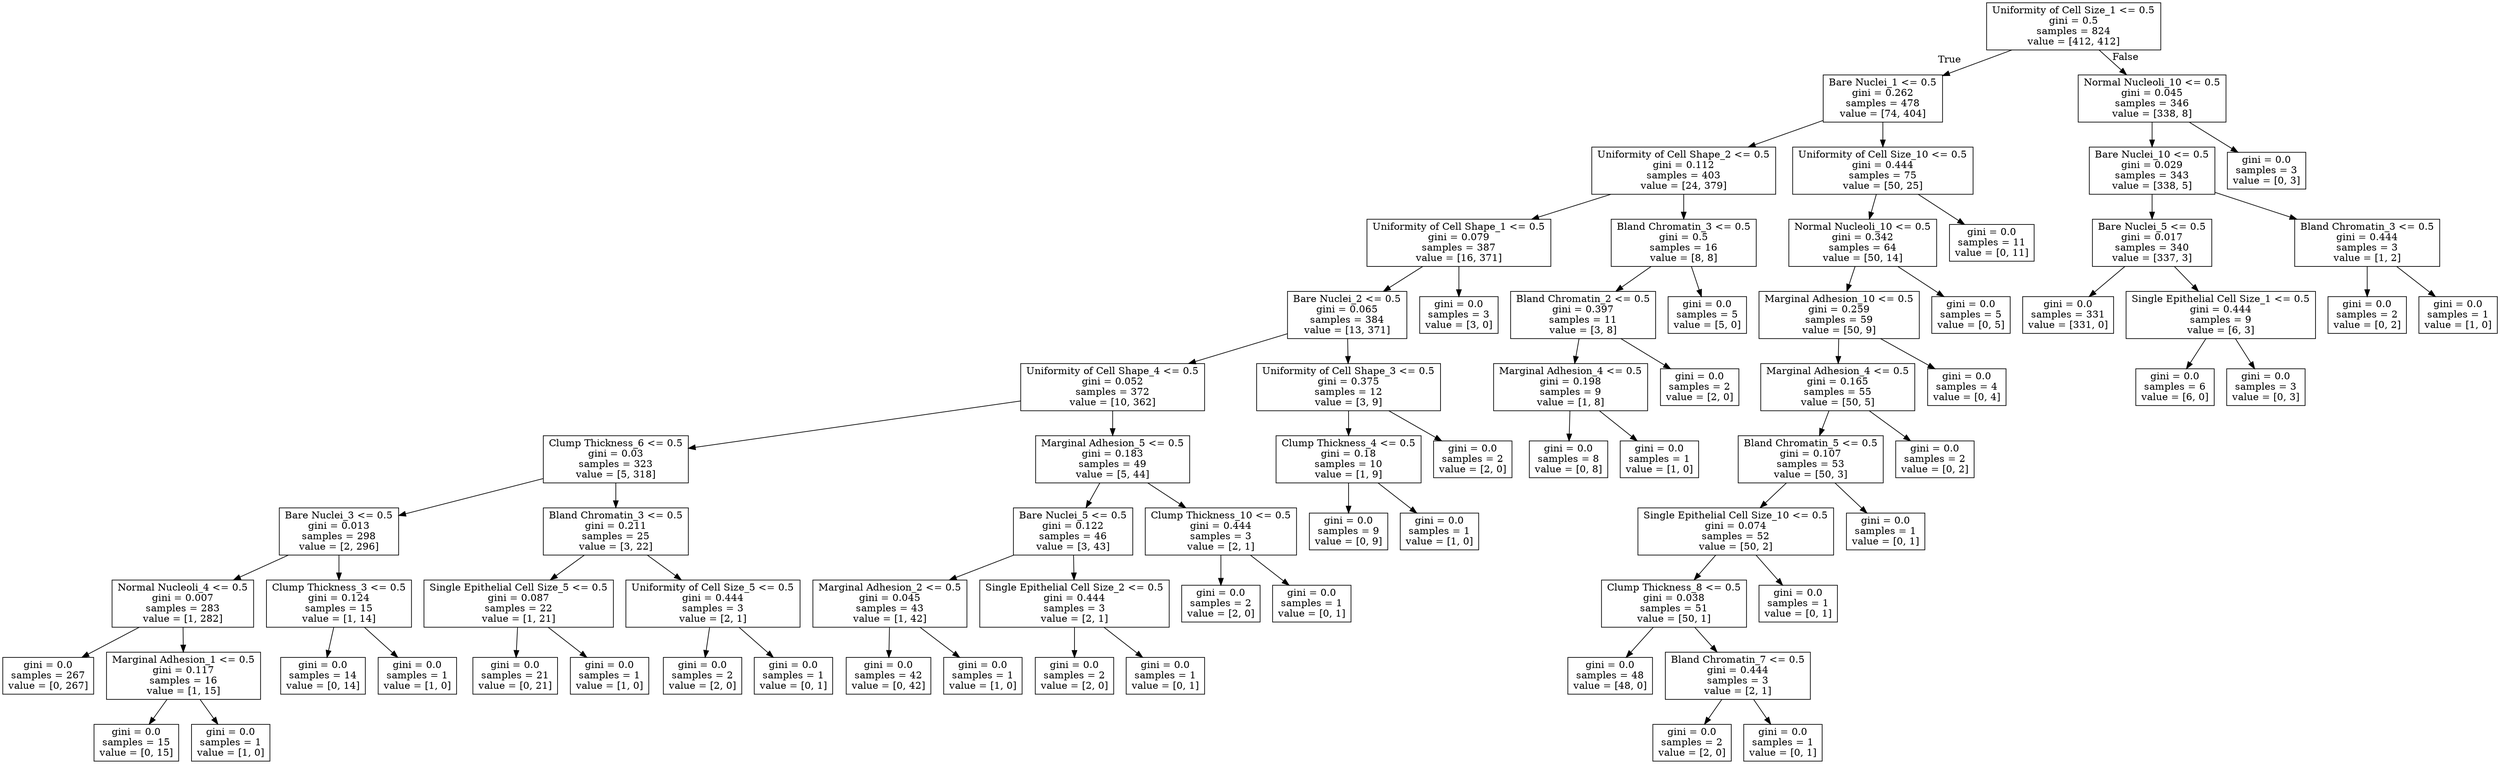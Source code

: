 digraph Tree {
node [shape=box] ;
0 [label="Uniformity of Cell Size_1 <= 0.5\ngini = 0.5\nsamples = 824\nvalue = [412, 412]"] ;
1 [label="Bare Nuclei_1 <= 0.5\ngini = 0.262\nsamples = 478\nvalue = [74, 404]"] ;
0 -> 1 [labeldistance=2.5, labelangle=45, headlabel="True"] ;
2 [label="Uniformity of Cell Shape_2 <= 0.5\ngini = 0.112\nsamples = 403\nvalue = [24, 379]"] ;
1 -> 2 ;
3 [label="Uniformity of Cell Shape_1 <= 0.5\ngini = 0.079\nsamples = 387\nvalue = [16, 371]"] ;
2 -> 3 ;
4 [label="Bare Nuclei_2 <= 0.5\ngini = 0.065\nsamples = 384\nvalue = [13, 371]"] ;
3 -> 4 ;
5 [label="Uniformity of Cell Shape_4 <= 0.5\ngini = 0.052\nsamples = 372\nvalue = [10, 362]"] ;
4 -> 5 ;
6 [label="Clump Thickness_6 <= 0.5\ngini = 0.03\nsamples = 323\nvalue = [5, 318]"] ;
5 -> 6 ;
7 [label="Bare Nuclei_3 <= 0.5\ngini = 0.013\nsamples = 298\nvalue = [2, 296]"] ;
6 -> 7 ;
8 [label="Normal Nucleoli_4 <= 0.5\ngini = 0.007\nsamples = 283\nvalue = [1, 282]"] ;
7 -> 8 ;
9 [label="gini = 0.0\nsamples = 267\nvalue = [0, 267]"] ;
8 -> 9 ;
10 [label="Marginal Adhesion_1 <= 0.5\ngini = 0.117\nsamples = 16\nvalue = [1, 15]"] ;
8 -> 10 ;
11 [label="gini = 0.0\nsamples = 15\nvalue = [0, 15]"] ;
10 -> 11 ;
12 [label="gini = 0.0\nsamples = 1\nvalue = [1, 0]"] ;
10 -> 12 ;
13 [label="Clump Thickness_3 <= 0.5\ngini = 0.124\nsamples = 15\nvalue = [1, 14]"] ;
7 -> 13 ;
14 [label="gini = 0.0\nsamples = 14\nvalue = [0, 14]"] ;
13 -> 14 ;
15 [label="gini = 0.0\nsamples = 1\nvalue = [1, 0]"] ;
13 -> 15 ;
16 [label="Bland Chromatin_3 <= 0.5\ngini = 0.211\nsamples = 25\nvalue = [3, 22]"] ;
6 -> 16 ;
17 [label="Single Epithelial Cell Size_5 <= 0.5\ngini = 0.087\nsamples = 22\nvalue = [1, 21]"] ;
16 -> 17 ;
18 [label="gini = 0.0\nsamples = 21\nvalue = [0, 21]"] ;
17 -> 18 ;
19 [label="gini = 0.0\nsamples = 1\nvalue = [1, 0]"] ;
17 -> 19 ;
20 [label="Uniformity of Cell Size_5 <= 0.5\ngini = 0.444\nsamples = 3\nvalue = [2, 1]"] ;
16 -> 20 ;
21 [label="gini = 0.0\nsamples = 2\nvalue = [2, 0]"] ;
20 -> 21 ;
22 [label="gini = 0.0\nsamples = 1\nvalue = [0, 1]"] ;
20 -> 22 ;
23 [label="Marginal Adhesion_5 <= 0.5\ngini = 0.183\nsamples = 49\nvalue = [5, 44]"] ;
5 -> 23 ;
24 [label="Bare Nuclei_5 <= 0.5\ngini = 0.122\nsamples = 46\nvalue = [3, 43]"] ;
23 -> 24 ;
25 [label="Marginal Adhesion_2 <= 0.5\ngini = 0.045\nsamples = 43\nvalue = [1, 42]"] ;
24 -> 25 ;
26 [label="gini = 0.0\nsamples = 42\nvalue = [0, 42]"] ;
25 -> 26 ;
27 [label="gini = 0.0\nsamples = 1\nvalue = [1, 0]"] ;
25 -> 27 ;
28 [label="Single Epithelial Cell Size_2 <= 0.5\ngini = 0.444\nsamples = 3\nvalue = [2, 1]"] ;
24 -> 28 ;
29 [label="gini = 0.0\nsamples = 2\nvalue = [2, 0]"] ;
28 -> 29 ;
30 [label="gini = 0.0\nsamples = 1\nvalue = [0, 1]"] ;
28 -> 30 ;
31 [label="Clump Thickness_10 <= 0.5\ngini = 0.444\nsamples = 3\nvalue = [2, 1]"] ;
23 -> 31 ;
32 [label="gini = 0.0\nsamples = 2\nvalue = [2, 0]"] ;
31 -> 32 ;
33 [label="gini = 0.0\nsamples = 1\nvalue = [0, 1]"] ;
31 -> 33 ;
34 [label="Uniformity of Cell Shape_3 <= 0.5\ngini = 0.375\nsamples = 12\nvalue = [3, 9]"] ;
4 -> 34 ;
35 [label="Clump Thickness_4 <= 0.5\ngini = 0.18\nsamples = 10\nvalue = [1, 9]"] ;
34 -> 35 ;
36 [label="gini = 0.0\nsamples = 9\nvalue = [0, 9]"] ;
35 -> 36 ;
37 [label="gini = 0.0\nsamples = 1\nvalue = [1, 0]"] ;
35 -> 37 ;
38 [label="gini = 0.0\nsamples = 2\nvalue = [2, 0]"] ;
34 -> 38 ;
39 [label="gini = 0.0\nsamples = 3\nvalue = [3, 0]"] ;
3 -> 39 ;
40 [label="Bland Chromatin_3 <= 0.5\ngini = 0.5\nsamples = 16\nvalue = [8, 8]"] ;
2 -> 40 ;
41 [label="Bland Chromatin_2 <= 0.5\ngini = 0.397\nsamples = 11\nvalue = [3, 8]"] ;
40 -> 41 ;
42 [label="Marginal Adhesion_4 <= 0.5\ngini = 0.198\nsamples = 9\nvalue = [1, 8]"] ;
41 -> 42 ;
43 [label="gini = 0.0\nsamples = 8\nvalue = [0, 8]"] ;
42 -> 43 ;
44 [label="gini = 0.0\nsamples = 1\nvalue = [1, 0]"] ;
42 -> 44 ;
45 [label="gini = 0.0\nsamples = 2\nvalue = [2, 0]"] ;
41 -> 45 ;
46 [label="gini = 0.0\nsamples = 5\nvalue = [5, 0]"] ;
40 -> 46 ;
47 [label="Uniformity of Cell Size_10 <= 0.5\ngini = 0.444\nsamples = 75\nvalue = [50, 25]"] ;
1 -> 47 ;
48 [label="Normal Nucleoli_10 <= 0.5\ngini = 0.342\nsamples = 64\nvalue = [50, 14]"] ;
47 -> 48 ;
49 [label="Marginal Adhesion_10 <= 0.5\ngini = 0.259\nsamples = 59\nvalue = [50, 9]"] ;
48 -> 49 ;
50 [label="Marginal Adhesion_4 <= 0.5\ngini = 0.165\nsamples = 55\nvalue = [50, 5]"] ;
49 -> 50 ;
51 [label="Bland Chromatin_5 <= 0.5\ngini = 0.107\nsamples = 53\nvalue = [50, 3]"] ;
50 -> 51 ;
52 [label="Single Epithelial Cell Size_10 <= 0.5\ngini = 0.074\nsamples = 52\nvalue = [50, 2]"] ;
51 -> 52 ;
53 [label="Clump Thickness_8 <= 0.5\ngini = 0.038\nsamples = 51\nvalue = [50, 1]"] ;
52 -> 53 ;
54 [label="gini = 0.0\nsamples = 48\nvalue = [48, 0]"] ;
53 -> 54 ;
55 [label="Bland Chromatin_7 <= 0.5\ngini = 0.444\nsamples = 3\nvalue = [2, 1]"] ;
53 -> 55 ;
56 [label="gini = 0.0\nsamples = 2\nvalue = [2, 0]"] ;
55 -> 56 ;
57 [label="gini = 0.0\nsamples = 1\nvalue = [0, 1]"] ;
55 -> 57 ;
58 [label="gini = 0.0\nsamples = 1\nvalue = [0, 1]"] ;
52 -> 58 ;
59 [label="gini = 0.0\nsamples = 1\nvalue = [0, 1]"] ;
51 -> 59 ;
60 [label="gini = 0.0\nsamples = 2\nvalue = [0, 2]"] ;
50 -> 60 ;
61 [label="gini = 0.0\nsamples = 4\nvalue = [0, 4]"] ;
49 -> 61 ;
62 [label="gini = 0.0\nsamples = 5\nvalue = [0, 5]"] ;
48 -> 62 ;
63 [label="gini = 0.0\nsamples = 11\nvalue = [0, 11]"] ;
47 -> 63 ;
64 [label="Normal Nucleoli_10 <= 0.5\ngini = 0.045\nsamples = 346\nvalue = [338, 8]"] ;
0 -> 64 [labeldistance=2.5, labelangle=-45, headlabel="False"] ;
65 [label="Bare Nuclei_10 <= 0.5\ngini = 0.029\nsamples = 343\nvalue = [338, 5]"] ;
64 -> 65 ;
66 [label="Bare Nuclei_5 <= 0.5\ngini = 0.017\nsamples = 340\nvalue = [337, 3]"] ;
65 -> 66 ;
67 [label="gini = 0.0\nsamples = 331\nvalue = [331, 0]"] ;
66 -> 67 ;
68 [label="Single Epithelial Cell Size_1 <= 0.5\ngini = 0.444\nsamples = 9\nvalue = [6, 3]"] ;
66 -> 68 ;
69 [label="gini = 0.0\nsamples = 6\nvalue = [6, 0]"] ;
68 -> 69 ;
70 [label="gini = 0.0\nsamples = 3\nvalue = [0, 3]"] ;
68 -> 70 ;
71 [label="Bland Chromatin_3 <= 0.5\ngini = 0.444\nsamples = 3\nvalue = [1, 2]"] ;
65 -> 71 ;
72 [label="gini = 0.0\nsamples = 2\nvalue = [0, 2]"] ;
71 -> 72 ;
73 [label="gini = 0.0\nsamples = 1\nvalue = [1, 0]"] ;
71 -> 73 ;
74 [label="gini = 0.0\nsamples = 3\nvalue = [0, 3]"] ;
64 -> 74 ;
}